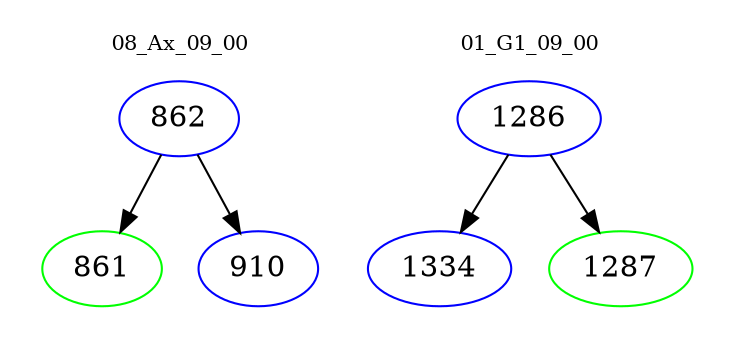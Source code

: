digraph{
subgraph cluster_0 {
color = white
label = "08_Ax_09_00";
fontsize=10;
T0_862 [label="862", color="blue"]
T0_862 -> T0_861 [color="black"]
T0_861 [label="861", color="green"]
T0_862 -> T0_910 [color="black"]
T0_910 [label="910", color="blue"]
}
subgraph cluster_1 {
color = white
label = "01_G1_09_00";
fontsize=10;
T1_1286 [label="1286", color="blue"]
T1_1286 -> T1_1334 [color="black"]
T1_1334 [label="1334", color="blue"]
T1_1286 -> T1_1287 [color="black"]
T1_1287 [label="1287", color="green"]
}
}
